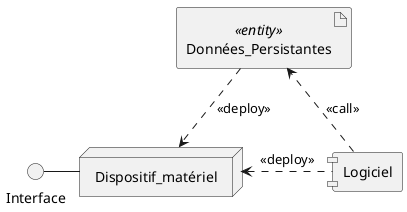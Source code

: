 @startuml
skinparam componentStyle uml1

[Logiciel]
interface Interface
node Dispositif_matériel
artifact Données_Persistantes <<entity>>

Dispositif_matériel -left- Interface
Dispositif_matériel <.right. [Logiciel] : "<<deploy>>"
Dispositif_matériel <.up. Données_Persistantes : "<<deploy>>"
[Logiciel] .down.> Données_Persistantes : "<<call>>"

@enduml
